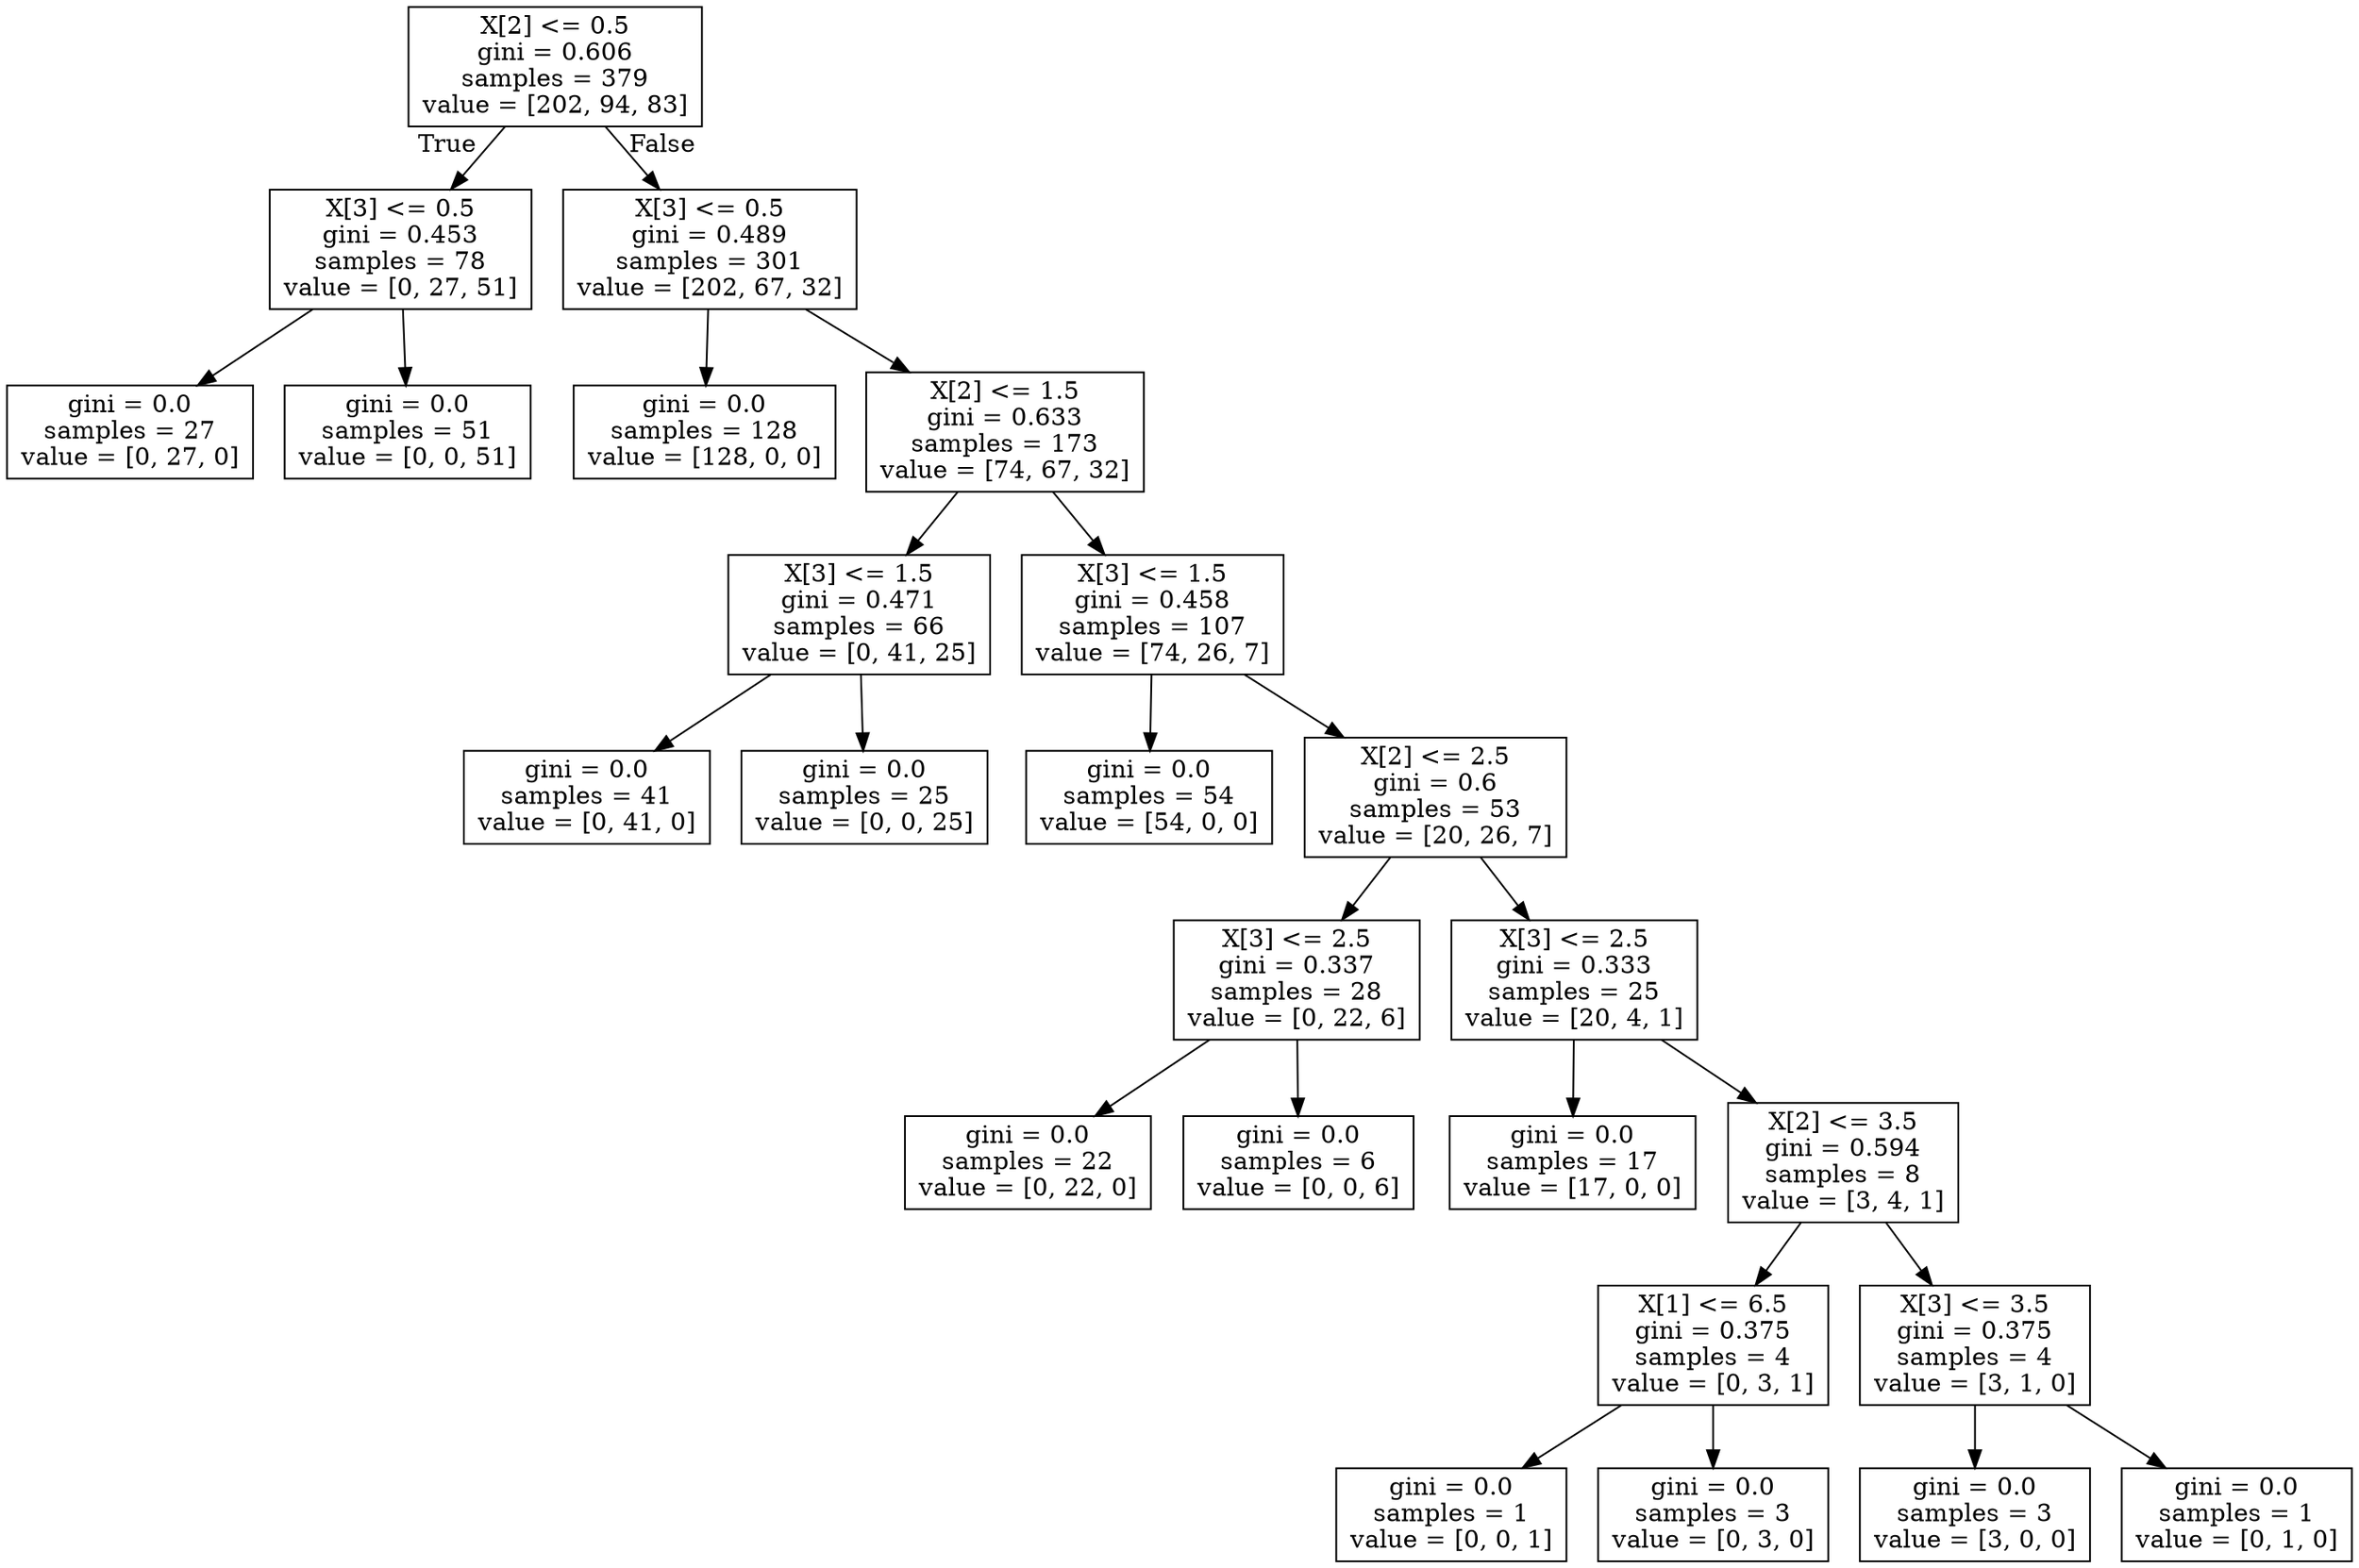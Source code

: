 digraph Tree {
node [shape=box] ;
0 [label="X[2] <= 0.5\ngini = 0.606\nsamples = 379\nvalue = [202, 94, 83]"] ;
1 [label="X[3] <= 0.5\ngini = 0.453\nsamples = 78\nvalue = [0, 27, 51]"] ;
0 -> 1 [labeldistance=2.5, labelangle=45, headlabel="True"] ;
2 [label="gini = 0.0\nsamples = 27\nvalue = [0, 27, 0]"] ;
1 -> 2 ;
3 [label="gini = 0.0\nsamples = 51\nvalue = [0, 0, 51]"] ;
1 -> 3 ;
4 [label="X[3] <= 0.5\ngini = 0.489\nsamples = 301\nvalue = [202, 67, 32]"] ;
0 -> 4 [labeldistance=2.5, labelangle=-45, headlabel="False"] ;
5 [label="gini = 0.0\nsamples = 128\nvalue = [128, 0, 0]"] ;
4 -> 5 ;
6 [label="X[2] <= 1.5\ngini = 0.633\nsamples = 173\nvalue = [74, 67, 32]"] ;
4 -> 6 ;
7 [label="X[3] <= 1.5\ngini = 0.471\nsamples = 66\nvalue = [0, 41, 25]"] ;
6 -> 7 ;
8 [label="gini = 0.0\nsamples = 41\nvalue = [0, 41, 0]"] ;
7 -> 8 ;
9 [label="gini = 0.0\nsamples = 25\nvalue = [0, 0, 25]"] ;
7 -> 9 ;
10 [label="X[3] <= 1.5\ngini = 0.458\nsamples = 107\nvalue = [74, 26, 7]"] ;
6 -> 10 ;
11 [label="gini = 0.0\nsamples = 54\nvalue = [54, 0, 0]"] ;
10 -> 11 ;
12 [label="X[2] <= 2.5\ngini = 0.6\nsamples = 53\nvalue = [20, 26, 7]"] ;
10 -> 12 ;
13 [label="X[3] <= 2.5\ngini = 0.337\nsamples = 28\nvalue = [0, 22, 6]"] ;
12 -> 13 ;
14 [label="gini = 0.0\nsamples = 22\nvalue = [0, 22, 0]"] ;
13 -> 14 ;
15 [label="gini = 0.0\nsamples = 6\nvalue = [0, 0, 6]"] ;
13 -> 15 ;
16 [label="X[3] <= 2.5\ngini = 0.333\nsamples = 25\nvalue = [20, 4, 1]"] ;
12 -> 16 ;
17 [label="gini = 0.0\nsamples = 17\nvalue = [17, 0, 0]"] ;
16 -> 17 ;
18 [label="X[2] <= 3.5\ngini = 0.594\nsamples = 8\nvalue = [3, 4, 1]"] ;
16 -> 18 ;
19 [label="X[1] <= 6.5\ngini = 0.375\nsamples = 4\nvalue = [0, 3, 1]"] ;
18 -> 19 ;
20 [label="gini = 0.0\nsamples = 1\nvalue = [0, 0, 1]"] ;
19 -> 20 ;
21 [label="gini = 0.0\nsamples = 3\nvalue = [0, 3, 0]"] ;
19 -> 21 ;
22 [label="X[3] <= 3.5\ngini = 0.375\nsamples = 4\nvalue = [3, 1, 0]"] ;
18 -> 22 ;
23 [label="gini = 0.0\nsamples = 3\nvalue = [3, 0, 0]"] ;
22 -> 23 ;
24 [label="gini = 0.0\nsamples = 1\nvalue = [0, 1, 0]"] ;
22 -> 24 ;
}